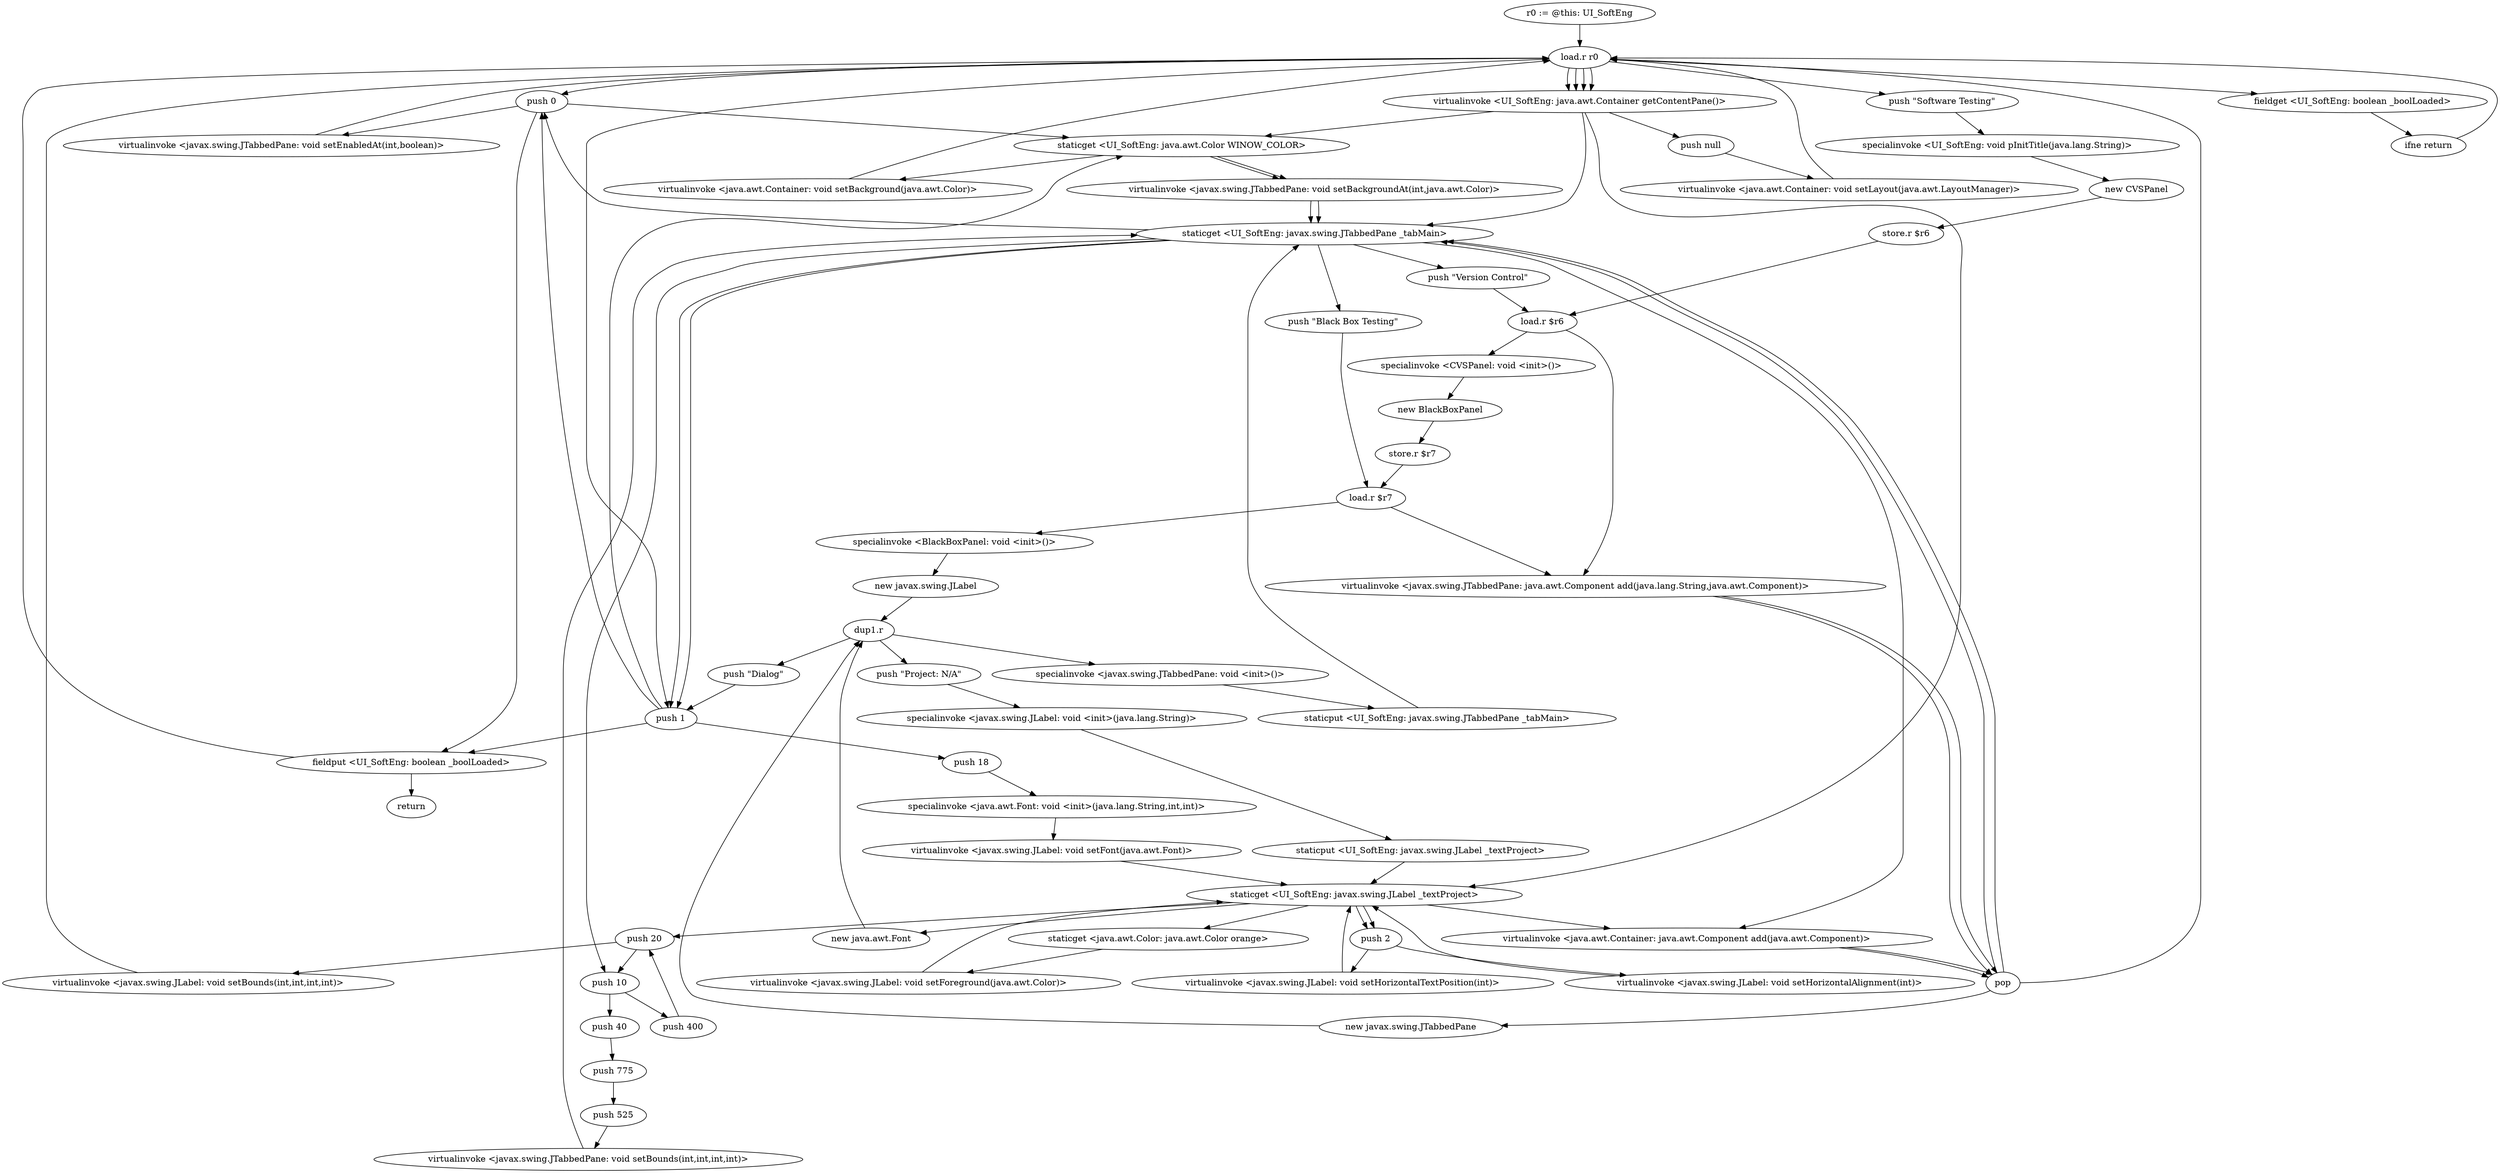 digraph "" {
    "r0 := @this: UI_SoftEng"
    "load.r r0"
    "r0 := @this: UI_SoftEng"->"load.r r0";
    "push 0"
    "load.r r0"->"push 0";
    "fieldput <UI_SoftEng: boolean _boolLoaded>"
    "push 0"->"fieldput <UI_SoftEng: boolean _boolLoaded>";
    "fieldput <UI_SoftEng: boolean _boolLoaded>"->"load.r r0";
    "virtualinvoke <UI_SoftEng: java.awt.Container getContentPane()>"
    "load.r r0"->"virtualinvoke <UI_SoftEng: java.awt.Container getContentPane()>";
    "push null"
    "virtualinvoke <UI_SoftEng: java.awt.Container getContentPane()>"->"push null";
    "virtualinvoke <java.awt.Container: void setLayout(java.awt.LayoutManager)>"
    "push null"->"virtualinvoke <java.awt.Container: void setLayout(java.awt.LayoutManager)>";
    "virtualinvoke <java.awt.Container: void setLayout(java.awt.LayoutManager)>"->"load.r r0";
    "load.r r0"->"virtualinvoke <UI_SoftEng: java.awt.Container getContentPane()>";
    "staticget <UI_SoftEng: java.awt.Color WINOW_COLOR>"
    "virtualinvoke <UI_SoftEng: java.awt.Container getContentPane()>"->"staticget <UI_SoftEng: java.awt.Color WINOW_COLOR>";
    "virtualinvoke <java.awt.Container: void setBackground(java.awt.Color)>"
    "staticget <UI_SoftEng: java.awt.Color WINOW_COLOR>"->"virtualinvoke <java.awt.Container: void setBackground(java.awt.Color)>";
    "virtualinvoke <java.awt.Container: void setBackground(java.awt.Color)>"->"load.r r0";
    "push \"Software Testing\""
    "load.r r0"->"push \"Software Testing\"";
    "specialinvoke <UI_SoftEng: void pInitTitle(java.lang.String)>"
    "push \"Software Testing\""->"specialinvoke <UI_SoftEng: void pInitTitle(java.lang.String)>";
    "new CVSPanel"
    "specialinvoke <UI_SoftEng: void pInitTitle(java.lang.String)>"->"new CVSPanel";
    "store.r $r6"
    "new CVSPanel"->"store.r $r6";
    "load.r $r6"
    "store.r $r6"->"load.r $r6";
    "specialinvoke <CVSPanel: void <init>()>"
    "load.r $r6"->"specialinvoke <CVSPanel: void <init>()>";
    "new BlackBoxPanel"
    "specialinvoke <CVSPanel: void <init>()>"->"new BlackBoxPanel";
    "store.r $r7"
    "new BlackBoxPanel"->"store.r $r7";
    "load.r $r7"
    "store.r $r7"->"load.r $r7";
    "specialinvoke <BlackBoxPanel: void <init>()>"
    "load.r $r7"->"specialinvoke <BlackBoxPanel: void <init>()>";
    "new javax.swing.JLabel"
    "specialinvoke <BlackBoxPanel: void <init>()>"->"new javax.swing.JLabel";
    "dup1.r"
    "new javax.swing.JLabel"->"dup1.r";
    "push \"Project: N/A\""
    "dup1.r"->"push \"Project: N/A\"";
    "specialinvoke <javax.swing.JLabel: void <init>(java.lang.String)>"
    "push \"Project: N/A\""->"specialinvoke <javax.swing.JLabel: void <init>(java.lang.String)>";
    "staticput <UI_SoftEng: javax.swing.JLabel _textProject>"
    "specialinvoke <javax.swing.JLabel: void <init>(java.lang.String)>"->"staticput <UI_SoftEng: javax.swing.JLabel _textProject>";
    "staticget <UI_SoftEng: javax.swing.JLabel _textProject>"
    "staticput <UI_SoftEng: javax.swing.JLabel _textProject>"->"staticget <UI_SoftEng: javax.swing.JLabel _textProject>";
    "push 2"
    "staticget <UI_SoftEng: javax.swing.JLabel _textProject>"->"push 2";
    "virtualinvoke <javax.swing.JLabel: void setHorizontalTextPosition(int)>"
    "push 2"->"virtualinvoke <javax.swing.JLabel: void setHorizontalTextPosition(int)>";
    "virtualinvoke <javax.swing.JLabel: void setHorizontalTextPosition(int)>"->"staticget <UI_SoftEng: javax.swing.JLabel _textProject>";
    "staticget <UI_SoftEng: javax.swing.JLabel _textProject>"->"push 2";
    "virtualinvoke <javax.swing.JLabel: void setHorizontalAlignment(int)>"
    "push 2"->"virtualinvoke <javax.swing.JLabel: void setHorizontalAlignment(int)>";
    "virtualinvoke <javax.swing.JLabel: void setHorizontalAlignment(int)>"->"staticget <UI_SoftEng: javax.swing.JLabel _textProject>";
    "new java.awt.Font"
    "staticget <UI_SoftEng: javax.swing.JLabel _textProject>"->"new java.awt.Font";
    "new java.awt.Font"->"dup1.r";
    "push \"Dialog\""
    "dup1.r"->"push \"Dialog\"";
    "push 1"
    "push \"Dialog\""->"push 1";
    "push 18"
    "push 1"->"push 18";
    "specialinvoke <java.awt.Font: void <init>(java.lang.String,int,int)>"
    "push 18"->"specialinvoke <java.awt.Font: void <init>(java.lang.String,int,int)>";
    "virtualinvoke <javax.swing.JLabel: void setFont(java.awt.Font)>"
    "specialinvoke <java.awt.Font: void <init>(java.lang.String,int,int)>"->"virtualinvoke <javax.swing.JLabel: void setFont(java.awt.Font)>";
    "virtualinvoke <javax.swing.JLabel: void setFont(java.awt.Font)>"->"staticget <UI_SoftEng: javax.swing.JLabel _textProject>";
    "staticget <java.awt.Color: java.awt.Color orange>"
    "staticget <UI_SoftEng: javax.swing.JLabel _textProject>"->"staticget <java.awt.Color: java.awt.Color orange>";
    "virtualinvoke <javax.swing.JLabel: void setForeground(java.awt.Color)>"
    "staticget <java.awt.Color: java.awt.Color orange>"->"virtualinvoke <javax.swing.JLabel: void setForeground(java.awt.Color)>";
    "virtualinvoke <javax.swing.JLabel: void setForeground(java.awt.Color)>"->"staticget <UI_SoftEng: javax.swing.JLabel _textProject>";
    "push 20"
    "staticget <UI_SoftEng: javax.swing.JLabel _textProject>"->"push 20";
    "push 10"
    "push 20"->"push 10";
    "push 400"
    "push 10"->"push 400";
    "push 400"->"push 20";
    "virtualinvoke <javax.swing.JLabel: void setBounds(int,int,int,int)>"
    "push 20"->"virtualinvoke <javax.swing.JLabel: void setBounds(int,int,int,int)>";
    "virtualinvoke <javax.swing.JLabel: void setBounds(int,int,int,int)>"->"load.r r0";
    "load.r r0"->"virtualinvoke <UI_SoftEng: java.awt.Container getContentPane()>";
    "virtualinvoke <UI_SoftEng: java.awt.Container getContentPane()>"->"staticget <UI_SoftEng: javax.swing.JLabel _textProject>";
    "virtualinvoke <java.awt.Container: java.awt.Component add(java.awt.Component)>"
    "staticget <UI_SoftEng: javax.swing.JLabel _textProject>"->"virtualinvoke <java.awt.Container: java.awt.Component add(java.awt.Component)>";
    "pop"
    "virtualinvoke <java.awt.Container: java.awt.Component add(java.awt.Component)>"->"pop";
    "new javax.swing.JTabbedPane"
    "pop"->"new javax.swing.JTabbedPane";
    "new javax.swing.JTabbedPane"->"dup1.r";
    "specialinvoke <javax.swing.JTabbedPane: void <init>()>"
    "dup1.r"->"specialinvoke <javax.swing.JTabbedPane: void <init>()>";
    "staticput <UI_SoftEng: javax.swing.JTabbedPane _tabMain>"
    "specialinvoke <javax.swing.JTabbedPane: void <init>()>"->"staticput <UI_SoftEng: javax.swing.JTabbedPane _tabMain>";
    "staticget <UI_SoftEng: javax.swing.JTabbedPane _tabMain>"
    "staticput <UI_SoftEng: javax.swing.JTabbedPane _tabMain>"->"staticget <UI_SoftEng: javax.swing.JTabbedPane _tabMain>";
    "staticget <UI_SoftEng: javax.swing.JTabbedPane _tabMain>"->"push 10";
    "push 40"
    "push 10"->"push 40";
    "push 775"
    "push 40"->"push 775";
    "push 525"
    "push 775"->"push 525";
    "virtualinvoke <javax.swing.JTabbedPane: void setBounds(int,int,int,int)>"
    "push 525"->"virtualinvoke <javax.swing.JTabbedPane: void setBounds(int,int,int,int)>";
    "virtualinvoke <javax.swing.JTabbedPane: void setBounds(int,int,int,int)>"->"staticget <UI_SoftEng: javax.swing.JTabbedPane _tabMain>";
    "push \"Version Control\""
    "staticget <UI_SoftEng: javax.swing.JTabbedPane _tabMain>"->"push \"Version Control\"";
    "push \"Version Control\""->"load.r $r6";
    "virtualinvoke <javax.swing.JTabbedPane: java.awt.Component add(java.lang.String,java.awt.Component)>"
    "load.r $r6"->"virtualinvoke <javax.swing.JTabbedPane: java.awt.Component add(java.lang.String,java.awt.Component)>";
    "virtualinvoke <javax.swing.JTabbedPane: java.awt.Component add(java.lang.String,java.awt.Component)>"->"pop";
    "pop"->"staticget <UI_SoftEng: javax.swing.JTabbedPane _tabMain>";
    "staticget <UI_SoftEng: javax.swing.JTabbedPane _tabMain>"->"push 0";
    "push 0"->"staticget <UI_SoftEng: java.awt.Color WINOW_COLOR>";
    "virtualinvoke <javax.swing.JTabbedPane: void setBackgroundAt(int,java.awt.Color)>"
    "staticget <UI_SoftEng: java.awt.Color WINOW_COLOR>"->"virtualinvoke <javax.swing.JTabbedPane: void setBackgroundAt(int,java.awt.Color)>";
    "virtualinvoke <javax.swing.JTabbedPane: void setBackgroundAt(int,java.awt.Color)>"->"staticget <UI_SoftEng: javax.swing.JTabbedPane _tabMain>";
    "push \"Black Box Testing\""
    "staticget <UI_SoftEng: javax.swing.JTabbedPane _tabMain>"->"push \"Black Box Testing\"";
    "push \"Black Box Testing\""->"load.r $r7";
    "load.r $r7"->"virtualinvoke <javax.swing.JTabbedPane: java.awt.Component add(java.lang.String,java.awt.Component)>";
    "virtualinvoke <javax.swing.JTabbedPane: java.awt.Component add(java.lang.String,java.awt.Component)>"->"pop";
    "pop"->"staticget <UI_SoftEng: javax.swing.JTabbedPane _tabMain>";
    "staticget <UI_SoftEng: javax.swing.JTabbedPane _tabMain>"->"push 1";
    "push 1"->"staticget <UI_SoftEng: java.awt.Color WINOW_COLOR>";
    "staticget <UI_SoftEng: java.awt.Color WINOW_COLOR>"->"virtualinvoke <javax.swing.JTabbedPane: void setBackgroundAt(int,java.awt.Color)>";
    "virtualinvoke <javax.swing.JTabbedPane: void setBackgroundAt(int,java.awt.Color)>"->"staticget <UI_SoftEng: javax.swing.JTabbedPane _tabMain>";
    "staticget <UI_SoftEng: javax.swing.JTabbedPane _tabMain>"->"push 1";
    "push 1"->"push 0";
    "virtualinvoke <javax.swing.JTabbedPane: void setEnabledAt(int,boolean)>"
    "push 0"->"virtualinvoke <javax.swing.JTabbedPane: void setEnabledAt(int,boolean)>";
    "virtualinvoke <javax.swing.JTabbedPane: void setEnabledAt(int,boolean)>"->"load.r r0";
    "load.r r0"->"virtualinvoke <UI_SoftEng: java.awt.Container getContentPane()>";
    "virtualinvoke <UI_SoftEng: java.awt.Container getContentPane()>"->"staticget <UI_SoftEng: javax.swing.JTabbedPane _tabMain>";
    "staticget <UI_SoftEng: javax.swing.JTabbedPane _tabMain>"->"virtualinvoke <java.awt.Container: java.awt.Component add(java.awt.Component)>";
    "virtualinvoke <java.awt.Container: java.awt.Component add(java.awt.Component)>"->"pop";
    "pop"->"load.r r0";
    "fieldget <UI_SoftEng: boolean _boolLoaded>"
    "load.r r0"->"fieldget <UI_SoftEng: boolean _boolLoaded>";
    "ifne return"
    "fieldget <UI_SoftEng: boolean _boolLoaded>"->"ifne return";
    "ifne return"->"load.r r0";
    "load.r r0"->"push 1";
    "push 1"->"fieldput <UI_SoftEng: boolean _boolLoaded>";
    "return"
    "fieldput <UI_SoftEng: boolean _boolLoaded>"->"return";
}
